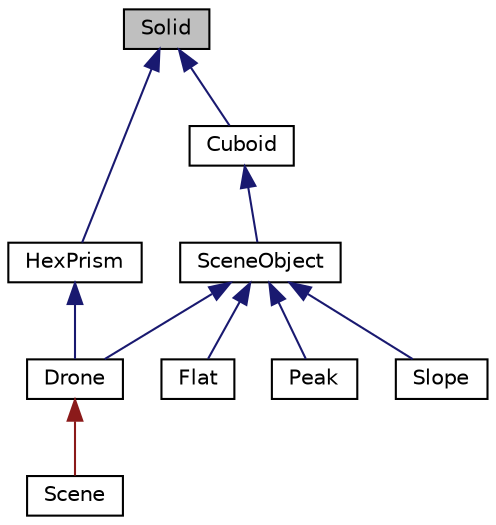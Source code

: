 digraph "Solid"
{
 // LATEX_PDF_SIZE
  edge [fontname="Helvetica",fontsize="10",labelfontname="Helvetica",labelfontsize="10"];
  node [fontname="Helvetica",fontsize="10",shape=record];
  Node1 [label="Solid",height=0.2,width=0.4,color="black", fillcolor="grey75", style="filled", fontcolor="black",tooltip="Modeluje pojęcie bryły geometycznej."];
  Node1 -> Node2 [dir="back",color="midnightblue",fontsize="10",style="solid",fontname="Helvetica"];
  Node2 [label="Cuboid",height=0.2,width=0.4,color="black", fillcolor="white", style="filled",URL="$class_cuboid.html",tooltip="Modeluje pojęcie prostopadłościanu (będącym w tym programie korpusem dronu)"];
  Node2 -> Node3 [dir="back",color="midnightblue",fontsize="10",style="solid",fontname="Helvetica"];
  Node3 [label="SceneObject",height=0.2,width=0.4,color="black", fillcolor="white", style="filled",URL="$class_scene_object.html",tooltip=" "];
  Node3 -> Node4 [dir="back",color="midnightblue",fontsize="10",style="solid",fontname="Helvetica"];
  Node4 [label="Drone",height=0.2,width=0.4,color="black", fillcolor="white", style="filled",URL="$class_drone.html",tooltip="Modeluje pojęcie dronu."];
  Node4 -> Node5 [dir="back",color="firebrick4",fontsize="10",style="solid",fontname="Helvetica"];
  Node5 [label="Scene",height=0.2,width=0.4,color="black", fillcolor="white", style="filled",URL="$class_scene.html",tooltip="Modeluje pojecie sceny."];
  Node3 -> Node6 [dir="back",color="midnightblue",fontsize="10",style="solid",fontname="Helvetica"];
  Node6 [label="Flat",height=0.2,width=0.4,color="black", fillcolor="white", style="filled",URL="$class_flat.html",tooltip="Modeluje pojęcie plaskowyzu."];
  Node3 -> Node7 [dir="back",color="midnightblue",fontsize="10",style="solid",fontname="Helvetica"];
  Node7 [label="Peak",height=0.2,width=0.4,color="black", fillcolor="white", style="filled",URL="$class_peak.html",tooltip="Modeluje pojęcie gory ze szczytem."];
  Node3 -> Node8 [dir="back",color="midnightblue",fontsize="10",style="solid",fontname="Helvetica"];
  Node8 [label="Slope",height=0.2,width=0.4,color="black", fillcolor="white", style="filled",URL="$class_slope.html",tooltip="Modeluje pojęcie gory z grania."];
  Node1 -> Node9 [dir="back",color="midnightblue",fontsize="10",style="solid",fontname="Helvetica"];
  Node9 [label="HexPrism",height=0.2,width=0.4,color="black", fillcolor="white", style="filled",URL="$class_hex_prism.html",tooltip="Modeluje pojęcie graniastosłupa foremnego sześciokątnego (będącym w tym programie rotorami dronu)"];
  Node9 -> Node4 [dir="back",color="midnightblue",fontsize="10",style="solid",fontname="Helvetica"];
}
